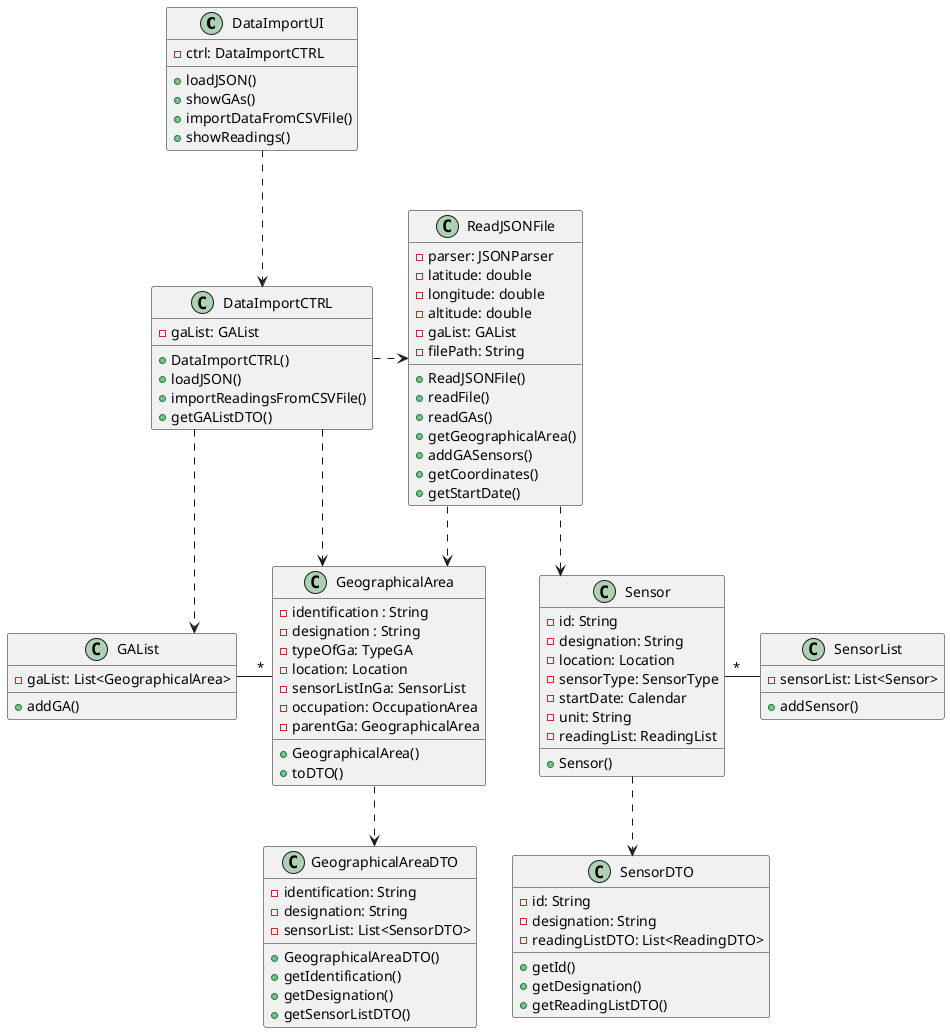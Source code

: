 @startuml
skinparam linetype ortho

class DataImportUI{
- ctrl: DataImportCTRL

+ loadJSON()
+ showGAs()
+ importDataFromCSVFile()
+ showReadings()
}

class DataImportCTRL{
- gaList: GAList

+ DataImportCTRL()
+ loadJSON()
+ importReadingsFromCSVFile()
+ getGAListDTO()
}

class ReadJSONFile {
- parser: JSONParser
- latitude: double
- longitude: double
- altitude: double
- gaList: GAList
- filePath: String

+ ReadJSONFile()
+ readFile()
+ readGAs()
+ getGeographicalArea()
+ addGASensors()
+ getCoordinates()
+ getStartDate()
}

class GeographicalArea {
- identification : String
- designation : String
- typeOfGa: TypeGA
- location: Location
- sensorListInGa: SensorList
- occupation: OccupationArea
- parentGa: GeographicalArea

+ GeographicalArea()
+ toDTO()
 }

 class GeographicalAreaDTO{
 - identification: String
 - designation: String
 - sensorList: List<SensorDTO>

 + GeographicalAreaDTO()
 + getIdentification()
 + getDesignation()
 + getSensorListDTO()
 }

 class Sensor {
 - id: String
 - designation: String
 - location: Location
 - sensorType: SensorType
 - startDate: Calendar
 - unit: String
 - readingList: ReadingList
 + Sensor()
 }

class SensorList{
- sensorList: List<Sensor>

+ addSensor()
}

class SensorDTO{
- id: String
- designation: String
- readingListDTO: List<ReadingDTO>

+ getId()
+ getDesignation()
+ getReadingListDTO()
}

 class GAList {
- gaList: List<GeographicalArea>

+ addGA()
  }

DataImportUI ..> DataImportCTRL
DataImportCTRL .> ReadJSONFile
DataImportCTRL ..> GAList
DataImportCTRL ..> GeographicalArea

ReadJSONFile ..> GeographicalArea
ReadJSONFile ..> Sensor

GeographicalArea ..> GeographicalAreaDTO
Sensor ..> SensorDTO



Sensor"*" - SensorList
GAList - "*"GeographicalArea



@enduml